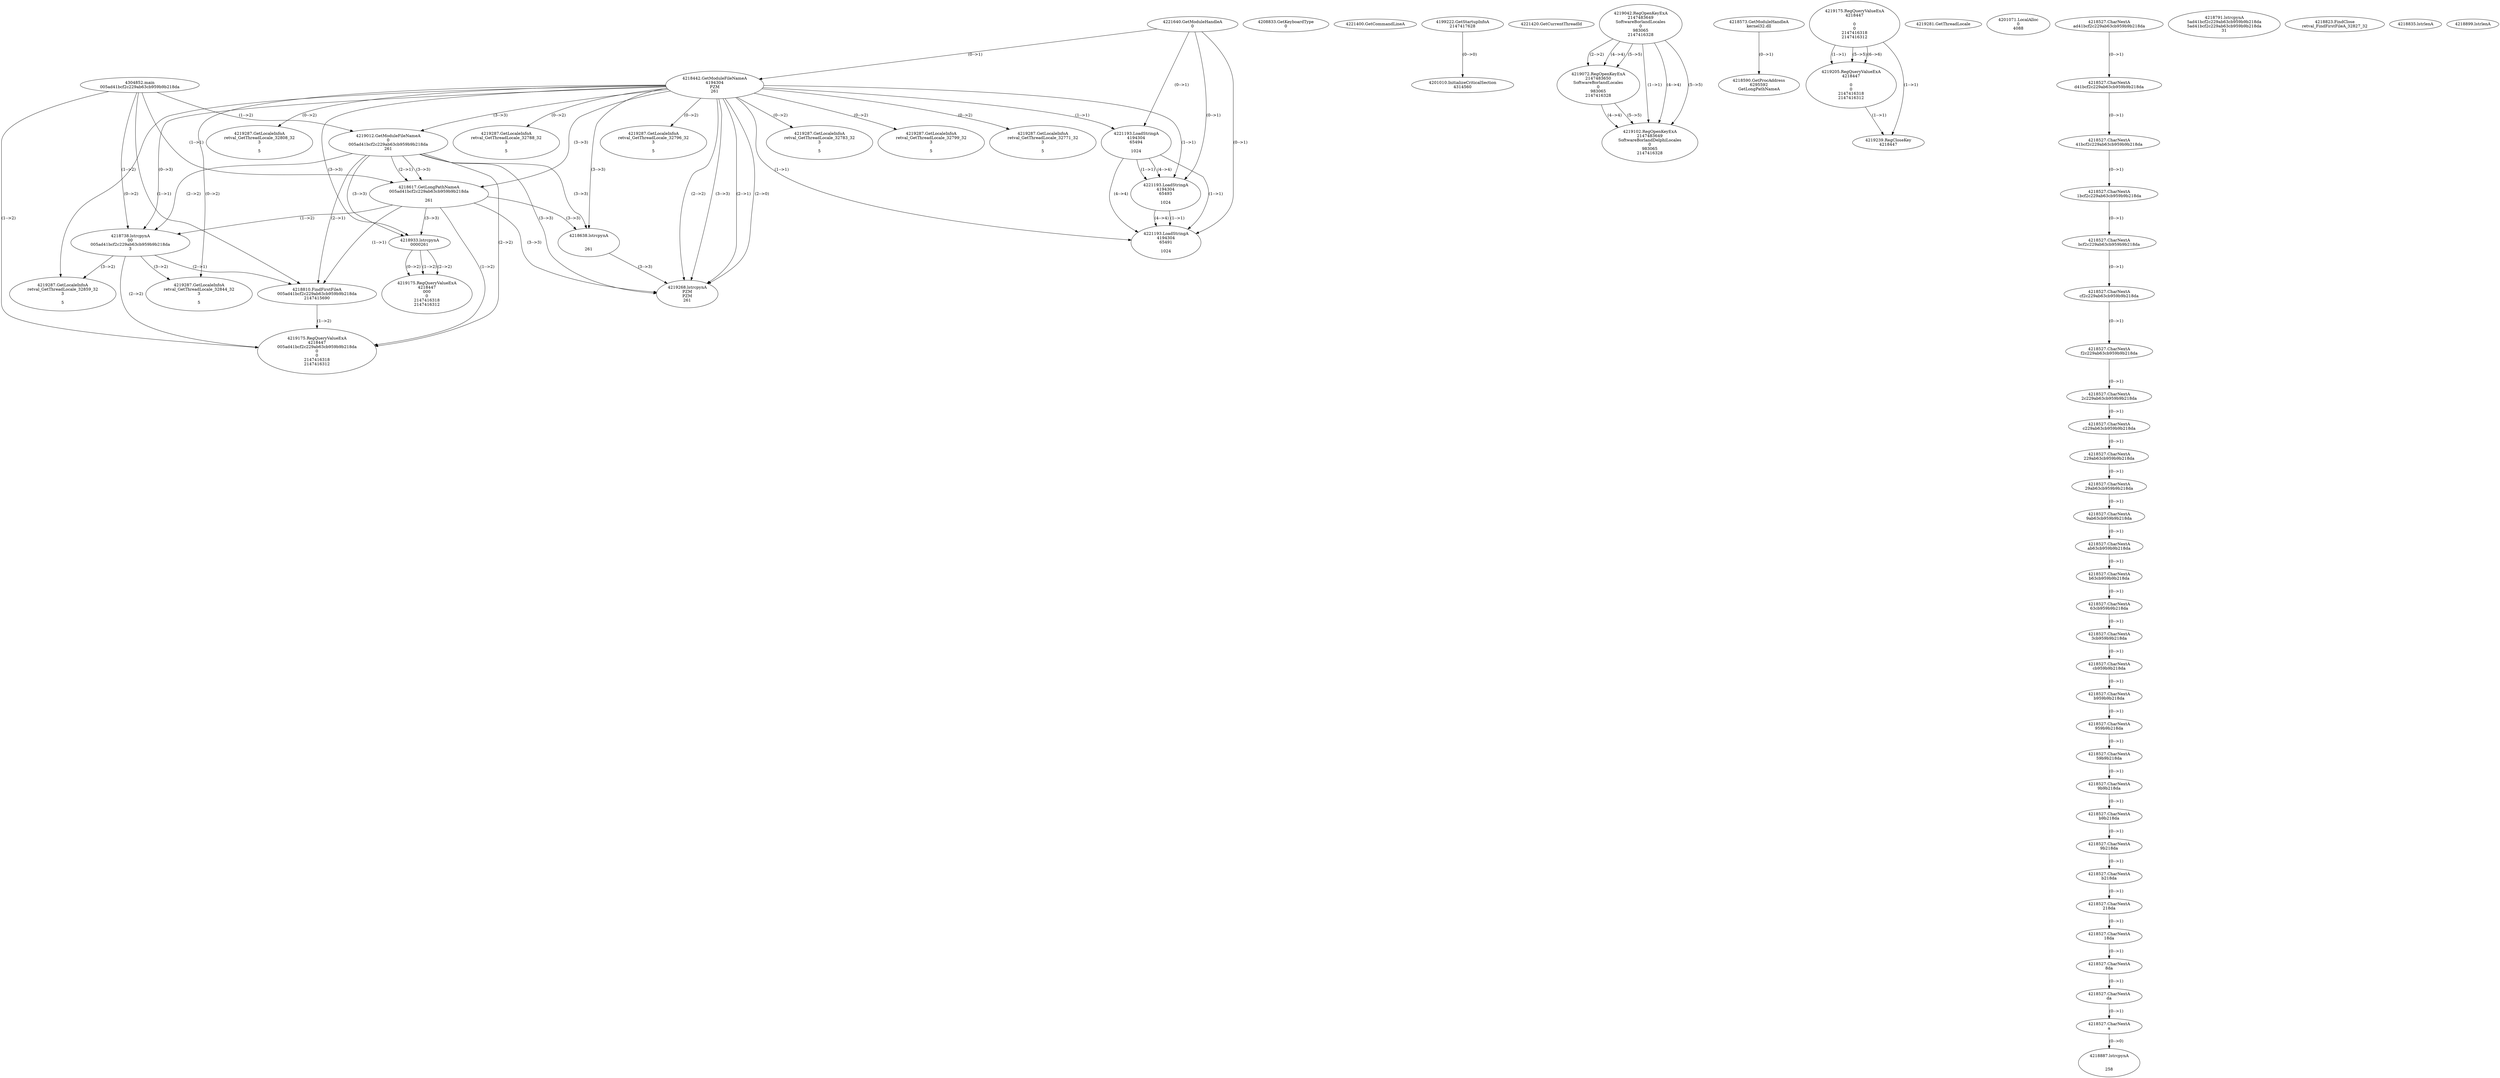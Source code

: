 // Global SCDG with merge call
digraph {
	0 [label="4304852.main
005ad41bcf2c229ab63cb959b9b218da"]
	1 [label="4221640.GetModuleHandleA
0"]
	2 [label="4208833.GetKeyboardType
0"]
	3 [label="4221400.GetCommandLineA
"]
	4 [label="4199222.GetStartupInfoA
2147417628"]
	5 [label="4221420.GetCurrentThreadId
"]
	6 [label="4218442.GetModuleFileNameA
4194304
PZM
261"]
	1 -> 6 [label="(0-->1)"]
	7 [label="4219012.GetModuleFileNameA
0
005ad41bcf2c229ab63cb959b9b218da
261"]
	0 -> 7 [label="(1-->2)"]
	6 -> 7 [label="(3-->3)"]
	8 [label="4219042.RegOpenKeyExA
2147483649
Software\Borland\Locales
0
983065
2147416328"]
	9 [label="4219072.RegOpenKeyExA
2147483650
Software\Borland\Locales
0
983065
2147416328"]
	8 -> 9 [label="(2-->2)"]
	8 -> 9 [label="(4-->4)"]
	8 -> 9 [label="(5-->5)"]
	10 [label="4219102.RegOpenKeyExA
2147483649
Software\Borland\Delphi\Locales
0
983065
2147416328"]
	8 -> 10 [label="(1-->1)"]
	8 -> 10 [label="(4-->4)"]
	9 -> 10 [label="(4-->4)"]
	8 -> 10 [label="(5-->5)"]
	9 -> 10 [label="(5-->5)"]
	11 [label="4218573.GetModuleHandleA
kernel32.dll"]
	12 [label="4218590.GetProcAddress
6295592
GetLongPathNameA"]
	11 -> 12 [label="(0-->1)"]
	13 [label="4218617.GetLongPathNameA
005ad41bcf2c229ab63cb959b9b218da

261"]
	0 -> 13 [label="(1-->1)"]
	7 -> 13 [label="(2-->1)"]
	6 -> 13 [label="(3-->3)"]
	7 -> 13 [label="(3-->3)"]
	14 [label="4218638.lstrcpynA


261"]
	6 -> 14 [label="(3-->3)"]
	7 -> 14 [label="(3-->3)"]
	13 -> 14 [label="(3-->3)"]
	15 [label="4219175.RegQueryValueExA
4218447

0
0
2147416318
2147416312"]
	16 [label="4219205.RegQueryValueExA
4218447

0
0
2147416318
2147416312"]
	15 -> 16 [label="(1-->1)"]
	15 -> 16 [label="(5-->5)"]
	15 -> 16 [label="(6-->6)"]
	17 [label="4219239.RegCloseKey
4218447"]
	15 -> 17 [label="(1-->1)"]
	16 -> 17 [label="(1-->1)"]
	18 [label="4219268.lstrcpynA
PZM
PZM
261"]
	6 -> 18 [label="(2-->1)"]
	6 -> 18 [label="(2-->2)"]
	6 -> 18 [label="(3-->3)"]
	7 -> 18 [label="(3-->3)"]
	13 -> 18 [label="(3-->3)"]
	14 -> 18 [label="(3-->3)"]
	6 -> 18 [label="(2-->0)"]
	19 [label="4219281.GetThreadLocale
"]
	20 [label="4219287.GetLocaleInfoA
retval_GetThreadLocale_32788_32
3

5"]
	6 -> 20 [label="(0-->2)"]
	21 [label="4221193.LoadStringA
4194304
65494

1024"]
	1 -> 21 [label="(0-->1)"]
	6 -> 21 [label="(1-->1)"]
	22 [label="4221193.LoadStringA
4194304
65493

1024"]
	1 -> 22 [label="(0-->1)"]
	6 -> 22 [label="(1-->1)"]
	21 -> 22 [label="(1-->1)"]
	21 -> 22 [label="(4-->4)"]
	23 [label="4201010.InitializeCriticalSection
4314560"]
	4 -> 23 [label="(0-->0)"]
	24 [label="4201071.LocalAlloc
0
4088"]
	25 [label="4219287.GetLocaleInfoA
retval_GetThreadLocale_32796_32
3

5"]
	6 -> 25 [label="(0-->2)"]
	26 [label="4218738.lstrcpynA
00
005ad41bcf2c229ab63cb959b9b218da
3"]
	0 -> 26 [label="(1-->2)"]
	7 -> 26 [label="(2-->2)"]
	13 -> 26 [label="(1-->2)"]
	6 -> 26 [label="(0-->3)"]
	27 [label="4218527.CharNextA
ad41bcf2c229ab63cb959b9b218da"]
	28 [label="4218527.CharNextA
d41bcf2c229ab63cb959b9b218da"]
	27 -> 28 [label="(0-->1)"]
	29 [label="4218527.CharNextA
41bcf2c229ab63cb959b9b218da"]
	28 -> 29 [label="(0-->1)"]
	30 [label="4218527.CharNextA
1bcf2c229ab63cb959b9b218da"]
	29 -> 30 [label="(0-->1)"]
	31 [label="4218527.CharNextA
bcf2c229ab63cb959b9b218da"]
	30 -> 31 [label="(0-->1)"]
	32 [label="4218527.CharNextA
cf2c229ab63cb959b9b218da"]
	31 -> 32 [label="(0-->1)"]
	33 [label="4218527.CharNextA
f2c229ab63cb959b9b218da"]
	32 -> 33 [label="(0-->1)"]
	34 [label="4218527.CharNextA
2c229ab63cb959b9b218da"]
	33 -> 34 [label="(0-->1)"]
	35 [label="4218527.CharNextA
c229ab63cb959b9b218da"]
	34 -> 35 [label="(0-->1)"]
	36 [label="4218527.CharNextA
229ab63cb959b9b218da"]
	35 -> 36 [label="(0-->1)"]
	37 [label="4218527.CharNextA
29ab63cb959b9b218da"]
	36 -> 37 [label="(0-->1)"]
	38 [label="4218527.CharNextA
9ab63cb959b9b218da"]
	37 -> 38 [label="(0-->1)"]
	39 [label="4218527.CharNextA
ab63cb959b9b218da"]
	38 -> 39 [label="(0-->1)"]
	40 [label="4218527.CharNextA
b63cb959b9b218da"]
	39 -> 40 [label="(0-->1)"]
	41 [label="4218527.CharNextA
63cb959b9b218da"]
	40 -> 41 [label="(0-->1)"]
	42 [label="4218527.CharNextA
3cb959b9b218da"]
	41 -> 42 [label="(0-->1)"]
	43 [label="4218527.CharNextA
cb959b9b218da"]
	42 -> 43 [label="(0-->1)"]
	44 [label="4218527.CharNextA
b959b9b218da"]
	43 -> 44 [label="(0-->1)"]
	45 [label="4218527.CharNextA
959b9b218da"]
	44 -> 45 [label="(0-->1)"]
	46 [label="4218527.CharNextA
59b9b218da"]
	45 -> 46 [label="(0-->1)"]
	47 [label="4218527.CharNextA
9b9b218da"]
	46 -> 47 [label="(0-->1)"]
	48 [label="4218527.CharNextA
b9b218da"]
	47 -> 48 [label="(0-->1)"]
	49 [label="4218527.CharNextA
9b218da"]
	48 -> 49 [label="(0-->1)"]
	50 [label="4218527.CharNextA
b218da"]
	49 -> 50 [label="(0-->1)"]
	51 [label="4218527.CharNextA
218da"]
	50 -> 51 [label="(0-->1)"]
	52 [label="4218527.CharNextA
18da"]
	51 -> 52 [label="(0-->1)"]
	53 [label="4218527.CharNextA
8da"]
	52 -> 53 [label="(0-->1)"]
	54 [label="4218527.CharNextA
da"]
	53 -> 54 [label="(0-->1)"]
	55 [label="4218527.CharNextA
a"]
	54 -> 55 [label="(0-->1)"]
	56 [label="4218791.lstrcpynA
5ad41bcf2c229ab63cb959b9b218da
5ad41bcf2c229ab63cb959b9b218da
31"]
	57 [label="4218810.FindFirstFileA
005ad41bcf2c229ab63cb959b9b218da
2147415690"]
	0 -> 57 [label="(1-->1)"]
	7 -> 57 [label="(2-->1)"]
	13 -> 57 [label="(1-->1)"]
	26 -> 57 [label="(2-->1)"]
	58 [label="4219175.RegQueryValueExA
4218447
005ad41bcf2c229ab63cb959b9b218da
0
0
2147416318
2147416312"]
	0 -> 58 [label="(1-->2)"]
	7 -> 58 [label="(2-->2)"]
	13 -> 58 [label="(1-->2)"]
	26 -> 58 [label="(2-->2)"]
	57 -> 58 [label="(1-->2)"]
	59 [label="4219287.GetLocaleInfoA
retval_GetThreadLocale_32844_32
3

5"]
	6 -> 59 [label="(0-->2)"]
	26 -> 59 [label="(3-->2)"]
	60 [label="4218823.FindClose
retval_FindFirstFileA_32827_32"]
	61 [label="4218835.lstrlenA
"]
	62 [label="4218887.lstrcpynA


258"]
	55 -> 62 [label="(0-->0)"]
	63 [label="4218899.lstrlenA
"]
	64 [label="4218933.lstrcpynA
00\
00\
261"]
	6 -> 64 [label="(3-->3)"]
	7 -> 64 [label="(3-->3)"]
	13 -> 64 [label="(3-->3)"]
	65 [label="4219175.RegQueryValueExA
4218447
00\
0
0
2147416318
2147416312"]
	64 -> 65 [label="(1-->2)"]
	64 -> 65 [label="(2-->2)"]
	64 -> 65 [label="(0-->2)"]
	66 [label="4219287.GetLocaleInfoA
retval_GetThreadLocale_32859_32
3

5"]
	6 -> 66 [label="(0-->2)"]
	26 -> 66 [label="(3-->2)"]
	67 [label="4221193.LoadStringA
4194304
65491

1024"]
	1 -> 67 [label="(0-->1)"]
	6 -> 67 [label="(1-->1)"]
	21 -> 67 [label="(1-->1)"]
	22 -> 67 [label="(1-->1)"]
	21 -> 67 [label="(4-->4)"]
	22 -> 67 [label="(4-->4)"]
	68 [label="4219287.GetLocaleInfoA
retval_GetThreadLocale_32783_32
3

5"]
	6 -> 68 [label="(0-->2)"]
	69 [label="4219287.GetLocaleInfoA
retval_GetThreadLocale_32799_32
3

5"]
	6 -> 69 [label="(0-->2)"]
	70 [label="4219287.GetLocaleInfoA
retval_GetThreadLocale_32771_32
3

5"]
	6 -> 70 [label="(0-->2)"]
	71 [label="4219287.GetLocaleInfoA
retval_GetThreadLocale_32808_32
3

5"]
	6 -> 71 [label="(0-->2)"]
}
